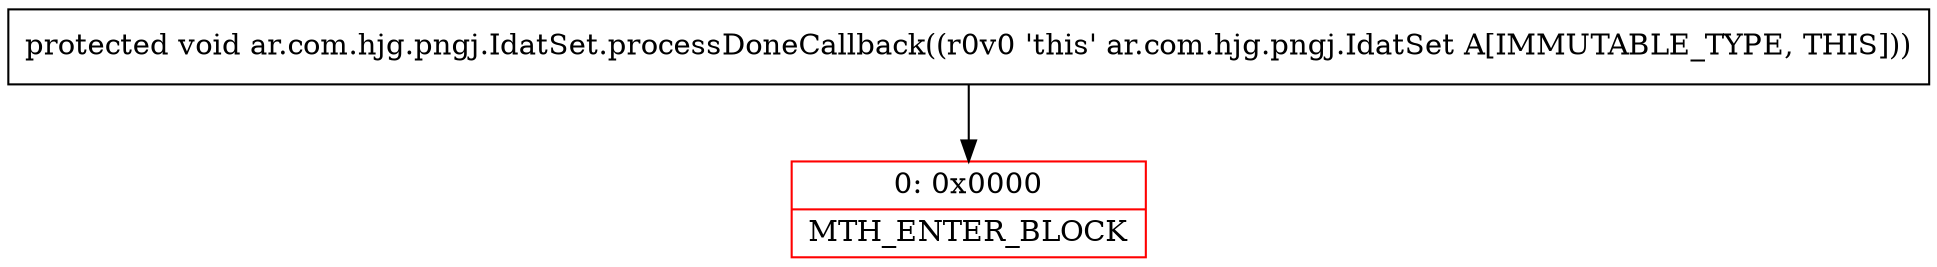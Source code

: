 digraph "CFG forar.com.hjg.pngj.IdatSet.processDoneCallback()V" {
subgraph cluster_Region_803150936 {
label = "R(0)";
node [shape=record,color=blue];
}
Node_0 [shape=record,color=red,label="{0\:\ 0x0000|MTH_ENTER_BLOCK\l}"];
MethodNode[shape=record,label="{protected void ar.com.hjg.pngj.IdatSet.processDoneCallback((r0v0 'this' ar.com.hjg.pngj.IdatSet A[IMMUTABLE_TYPE, THIS])) }"];
MethodNode -> Node_0;
}

